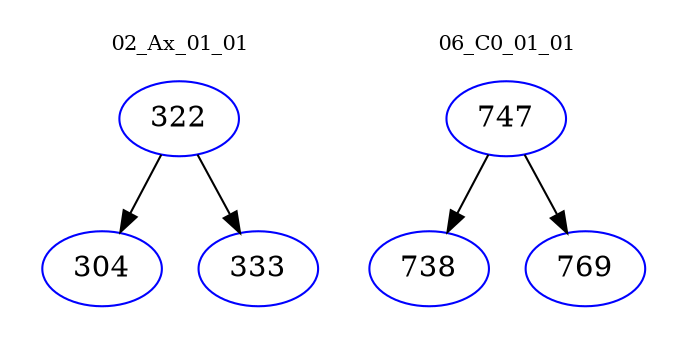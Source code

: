 digraph{
subgraph cluster_0 {
color = white
label = "02_Ax_01_01";
fontsize=10;
T0_322 [label="322", color="blue"]
T0_322 -> T0_304 [color="black"]
T0_304 [label="304", color="blue"]
T0_322 -> T0_333 [color="black"]
T0_333 [label="333", color="blue"]
}
subgraph cluster_1 {
color = white
label = "06_C0_01_01";
fontsize=10;
T1_747 [label="747", color="blue"]
T1_747 -> T1_738 [color="black"]
T1_738 [label="738", color="blue"]
T1_747 -> T1_769 [color="black"]
T1_769 [label="769", color="blue"]
}
}
